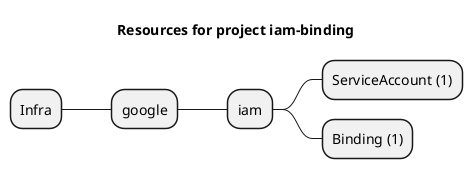 @startmindmap
title Resources for project iam-binding
skinparam monochrome true
+ Infra
++ google
+++ iam
++++ ServiceAccount (1)
++++ Binding (1)
@endmindmap